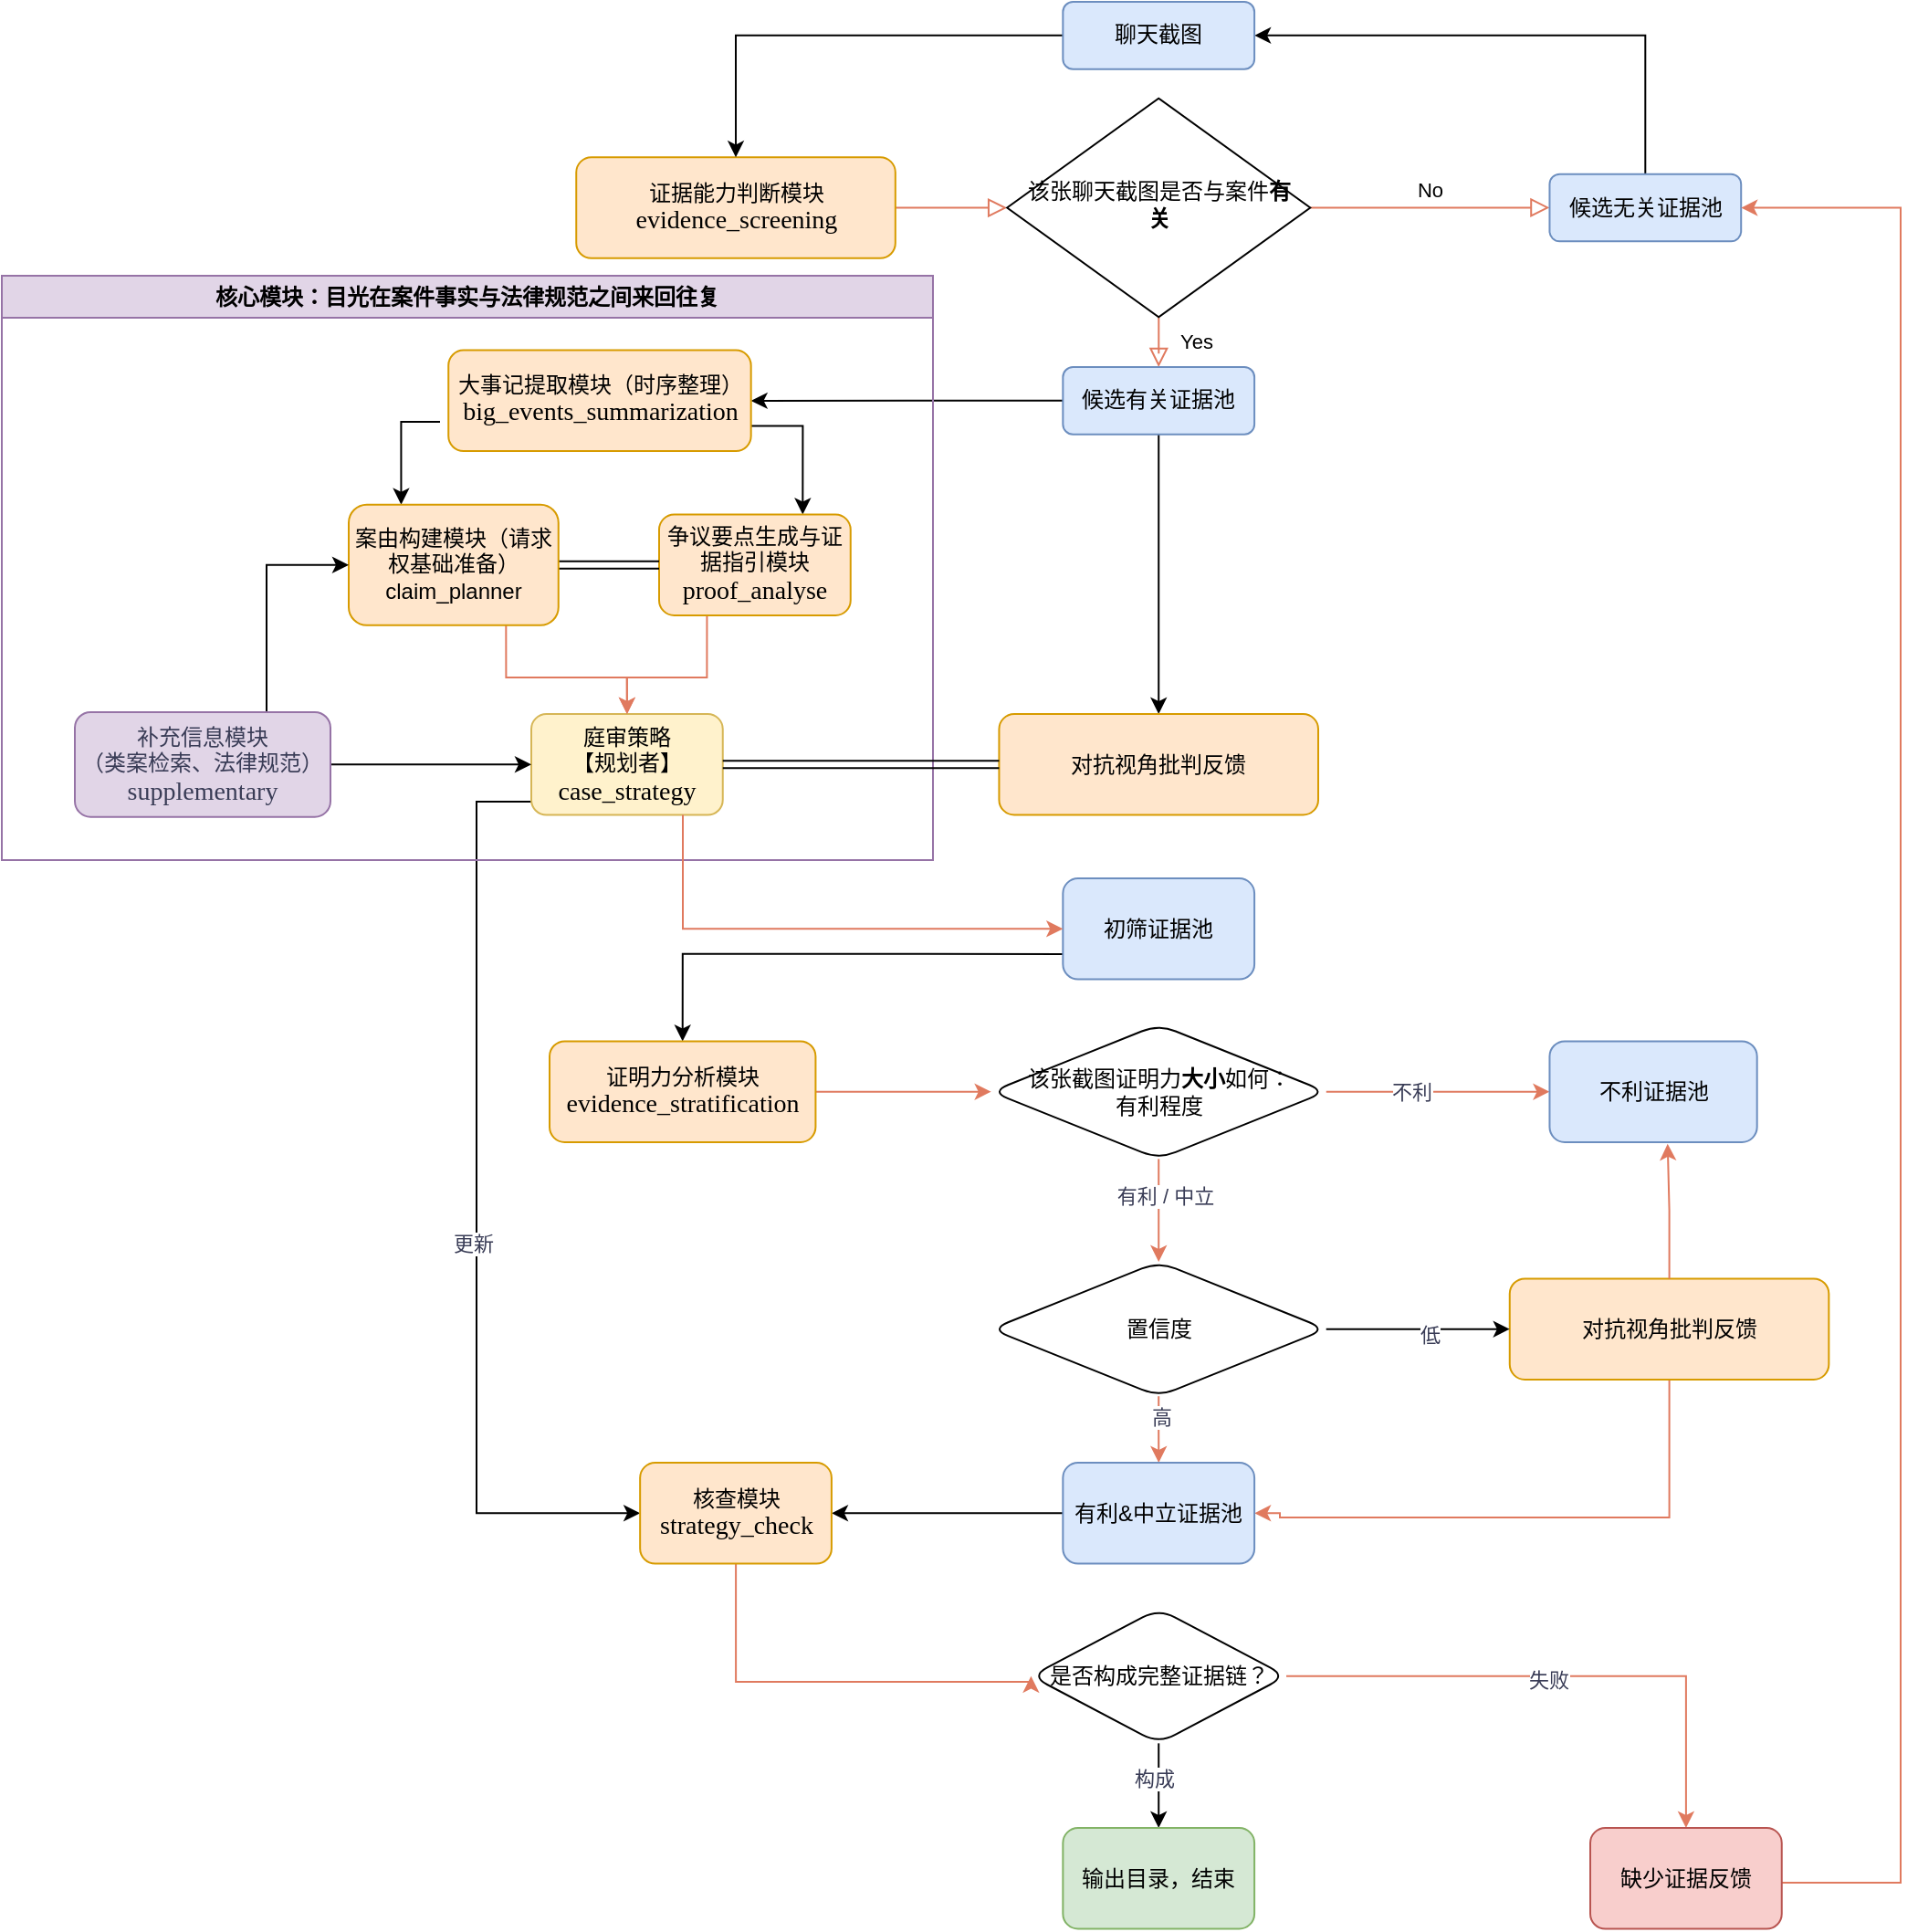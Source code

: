 <mxfile version="26.2.13" pages="2">
  <diagram id="C5RBs43oDa-KdzZeNtuy" name="Page-1">
    <mxGraphModel dx="1602" dy="815" grid="1" gridSize="10" guides="1" tooltips="1" connect="1" arrows="1" fold="1" page="1" pageScale="1" pageWidth="1169" pageHeight="827" math="0" shadow="0">
      <root>
        <mxCell id="WIyWlLk6GJQsqaUBKTNV-0" />
        <mxCell id="WIyWlLk6GJQsqaUBKTNV-1" parent="WIyWlLk6GJQsqaUBKTNV-0" />
        <mxCell id="WIyWlLk6GJQsqaUBKTNV-2" value="" style="rounded=0;html=1;jettySize=auto;orthogonalLoop=1;fontSize=11;endArrow=block;endFill=0;endSize=8;strokeWidth=1;shadow=0;labelBackgroundColor=none;edgeStyle=orthogonalEdgeStyle;strokeColor=#E07A5F;fontColor=default;" parent="WIyWlLk6GJQsqaUBKTNV-1" source="WIyWlLk6GJQsqaUBKTNV-3" target="WIyWlLk6GJQsqaUBKTNV-6" edge="1">
          <mxGeometry relative="1" as="geometry" />
        </mxCell>
        <mxCell id="WIyWlLk6GJQsqaUBKTNV-3" value="证据能力判断模块&lt;div&gt;&lt;span style=&quot;font-size:10.5pt;mso-bidi-font-size:&lt;br/&gt;11.0pt;font-family:&amp;quot;Times New Roman&amp;quot;,serif;mso-fareast-font-family:宋体;&lt;br/&gt;mso-font-kerning:1.0pt;mso-ansi-language:EN-US;mso-fareast-language:ZH-CN;&lt;br/&gt;mso-bidi-language:AR-SA&quot; lang=&quot;EN-US&quot;&gt;evidence_screening&lt;/span&gt;&lt;/div&gt;" style="rounded=1;whiteSpace=wrap;html=1;fontSize=12;glass=0;strokeWidth=1;shadow=0;fillColor=#ffe6cc;strokeColor=#d79b00;labelBackgroundColor=none;" parent="WIyWlLk6GJQsqaUBKTNV-1" vertex="1">
          <mxGeometry x="334.622" y="135.132" width="174.79" height="55.263" as="geometry" />
        </mxCell>
        <mxCell id="WIyWlLk6GJQsqaUBKTNV-4" value="Yes" style="rounded=0;html=1;jettySize=auto;orthogonalLoop=1;fontSize=11;endArrow=block;endFill=0;endSize=8;strokeWidth=1;shadow=0;labelBackgroundColor=none;edgeStyle=orthogonalEdgeStyle;strokeColor=#E07A5F;fontColor=default;entryX=0.5;entryY=0;entryDx=0;entryDy=0;" parent="WIyWlLk6GJQsqaUBKTNV-1" source="WIyWlLk6GJQsqaUBKTNV-6" target="WIyWlLk6GJQsqaUBKTNV-12" edge="1">
          <mxGeometry y="20" relative="1" as="geometry">
            <mxPoint as="offset" />
          </mxGeometry>
        </mxCell>
        <mxCell id="WIyWlLk6GJQsqaUBKTNV-5" value="No" style="edgeStyle=orthogonalEdgeStyle;rounded=0;html=1;jettySize=auto;orthogonalLoop=1;fontSize=11;endArrow=block;endFill=0;endSize=8;strokeWidth=1;shadow=0;labelBackgroundColor=none;strokeColor=#E07A5F;fontColor=default;" parent="WIyWlLk6GJQsqaUBKTNV-1" source="WIyWlLk6GJQsqaUBKTNV-6" target="WIyWlLk6GJQsqaUBKTNV-7" edge="1">
          <mxGeometry y="10" relative="1" as="geometry">
            <mxPoint as="offset" />
          </mxGeometry>
        </mxCell>
        <mxCell id="WIyWlLk6GJQsqaUBKTNV-6" value="该张聊天截图是否与案件&lt;b&gt;有关&lt;/b&gt;" style="rhombus;whiteSpace=wrap;html=1;shadow=0;fontFamily=Helvetica;fontSize=12;align=center;strokeWidth=1;spacing=6;spacingTop=-4;labelBackgroundColor=none;" parent="WIyWlLk6GJQsqaUBKTNV-1" vertex="1">
          <mxGeometry x="570.588" y="102.895" width="166.05" height="119.737" as="geometry" />
        </mxCell>
        <mxCell id="f0hqfs33qwb6-Du-UBK_-54" style="edgeStyle=orthogonalEdgeStyle;rounded=0;orthogonalLoop=1;jettySize=auto;html=1;entryX=1;entryY=0.5;entryDx=0;entryDy=0;fontColor=#393C56;" edge="1" parent="WIyWlLk6GJQsqaUBKTNV-1" source="WIyWlLk6GJQsqaUBKTNV-7" target="f0hqfs33qwb6-Du-UBK_-51">
          <mxGeometry relative="1" as="geometry">
            <Array as="points">
              <mxPoint x="920" y="68" />
            </Array>
          </mxGeometry>
        </mxCell>
        <mxCell id="WIyWlLk6GJQsqaUBKTNV-7" value="候选无关证据池" style="rounded=1;whiteSpace=wrap;html=1;fontSize=12;glass=0;strokeWidth=1;shadow=0;labelBackgroundColor=none;fillColor=#dae8fc;strokeColor=#6c8ebf;" parent="WIyWlLk6GJQsqaUBKTNV-1" vertex="1">
          <mxGeometry x="867.731" y="144.342" width="104.874" height="36.842" as="geometry" />
        </mxCell>
        <mxCell id="f0hqfs33qwb6-Du-UBK_-3" value="" style="edgeStyle=orthogonalEdgeStyle;rounded=0;orthogonalLoop=1;jettySize=auto;html=1;fontColor=#393C56;exitX=0;exitY=0.5;exitDx=0;exitDy=0;" edge="1" parent="WIyWlLk6GJQsqaUBKTNV-1" source="WIyWlLk6GJQsqaUBKTNV-12" target="f0hqfs33qwb6-Du-UBK_-2">
          <mxGeometry relative="1" as="geometry" />
        </mxCell>
        <mxCell id="f0hqfs33qwb6-Du-UBK_-75" style="edgeStyle=orthogonalEdgeStyle;rounded=0;orthogonalLoop=1;jettySize=auto;html=1;exitX=0.5;exitY=1;exitDx=0;exitDy=0;fontColor=#393C56;" edge="1" parent="WIyWlLk6GJQsqaUBKTNV-1" source="WIyWlLk6GJQsqaUBKTNV-12" target="f0hqfs33qwb6-Du-UBK_-70">
          <mxGeometry relative="1" as="geometry" />
        </mxCell>
        <mxCell id="WIyWlLk6GJQsqaUBKTNV-12" value="候选有关证据池" style="rounded=1;whiteSpace=wrap;html=1;fontSize=12;glass=0;strokeWidth=1;shadow=0;labelBackgroundColor=none;fillColor=#dae8fc;strokeColor=#6c8ebf;" parent="WIyWlLk6GJQsqaUBKTNV-1" vertex="1">
          <mxGeometry x="601.176" y="250.005" width="104.874" height="36.842" as="geometry" />
        </mxCell>
        <mxCell id="f0hqfs33qwb6-Du-UBK_-38" style="edgeStyle=orthogonalEdgeStyle;rounded=0;orthogonalLoop=1;jettySize=auto;html=1;entryX=0;entryY=0.5;entryDx=0;entryDy=0;fontColor=#393C56;" edge="1" parent="WIyWlLk6GJQsqaUBKTNV-1" source="f0hqfs33qwb6-Du-UBK_-4" target="f0hqfs33qwb6-Du-UBK_-28">
          <mxGeometry relative="1" as="geometry">
            <Array as="points">
              <mxPoint x="280" y="488" />
              <mxPoint x="280" y="878" />
            </Array>
          </mxGeometry>
        </mxCell>
        <mxCell id="f0hqfs33qwb6-Du-UBK_-39" value="更新" style="edgeLabel;html=1;align=center;verticalAlign=middle;resizable=1;points=[];strokeColor=#E07A5F;fontColor=#393C56;fillColor=#F2CC8F;movable=1;rotatable=1;deletable=1;editable=1;locked=0;connectable=1;" vertex="1" connectable="0" parent="f0hqfs33qwb6-Du-UBK_-38">
          <mxGeometry x="0.068" y="-2" relative="1" as="geometry">
            <mxPoint as="offset" />
          </mxGeometry>
        </mxCell>
        <mxCell id="f0hqfs33qwb6-Du-UBK_-80" style="edgeStyle=orthogonalEdgeStyle;rounded=0;orthogonalLoop=1;jettySize=auto;html=1;exitX=0;exitY=0.75;exitDx=0;exitDy=0;entryX=0.5;entryY=0;entryDx=0;entryDy=0;fontColor=#393C56;" edge="1" parent="WIyWlLk6GJQsqaUBKTNV-1" source="f0hqfs33qwb6-Du-UBK_-8" target="f0hqfs33qwb6-Du-UBK_-10">
          <mxGeometry relative="1" as="geometry" />
        </mxCell>
        <mxCell id="f0hqfs33qwb6-Du-UBK_-8" value="初筛证据池" style="whiteSpace=wrap;html=1;fillColor=#dae8fc;strokeColor=#6c8ebf;rounded=1;glass=0;strokeWidth=1;shadow=0;labelBackgroundColor=none;" vertex="1" parent="WIyWlLk6GJQsqaUBKTNV-1">
          <mxGeometry x="601.177" y="530.001" width="104.874" height="55.263" as="geometry" />
        </mxCell>
        <mxCell id="f0hqfs33qwb6-Du-UBK_-50" style="edgeStyle=orthogonalEdgeStyle;rounded=0;orthogonalLoop=1;jettySize=auto;html=1;entryX=1;entryY=0.5;entryDx=0;entryDy=0;strokeColor=#E07A5F;fontColor=#393C56;fillColor=#F2CC8F;" edge="1" parent="WIyWlLk6GJQsqaUBKTNV-1" source="f0hqfs33qwb6-Du-UBK_-31" target="WIyWlLk6GJQsqaUBKTNV-7">
          <mxGeometry relative="1" as="geometry">
            <Array as="points">
              <mxPoint x="1060" y="1080" />
              <mxPoint x="1060" y="163" />
            </Array>
          </mxGeometry>
        </mxCell>
        <mxCell id="f0hqfs33qwb6-Du-UBK_-52" style="edgeStyle=orthogonalEdgeStyle;rounded=0;orthogonalLoop=1;jettySize=auto;html=1;entryX=0.5;entryY=0;entryDx=0;entryDy=0;fontColor=#393C56;" edge="1" parent="WIyWlLk6GJQsqaUBKTNV-1" source="f0hqfs33qwb6-Du-UBK_-51" target="WIyWlLk6GJQsqaUBKTNV-3">
          <mxGeometry relative="1" as="geometry" />
        </mxCell>
        <mxCell id="f0hqfs33qwb6-Du-UBK_-51" value="聊天截图" style="rounded=1;whiteSpace=wrap;html=1;fontSize=12;glass=0;strokeWidth=1;shadow=0;labelBackgroundColor=none;fillColor=#dae8fc;strokeColor=#6c8ebf;" vertex="1" parent="WIyWlLk6GJQsqaUBKTNV-1">
          <mxGeometry x="601.176" y="50" width="104.874" height="36.842" as="geometry" />
        </mxCell>
        <mxCell id="f0hqfs33qwb6-Du-UBK_-57" value="核心模块：目光在案件事实与法律规范之间来回往复" style="swimlane;whiteSpace=wrap;html=1;strokeColor=#9673a6;fillColor=#e1d5e7;" vertex="1" parent="WIyWlLk6GJQsqaUBKTNV-1">
          <mxGeometry x="20" y="200" width="510" height="320" as="geometry" />
        </mxCell>
        <mxCell id="f0hqfs33qwb6-Du-UBK_-64" style="edgeStyle=orthogonalEdgeStyle;rounded=0;orthogonalLoop=1;jettySize=auto;html=1;exitX=1;exitY=0.75;exitDx=0;exitDy=0;entryX=0.75;entryY=0;entryDx=0;entryDy=0;fontColor=#393C56;" edge="1" parent="f0hqfs33qwb6-Du-UBK_-57" source="f0hqfs33qwb6-Du-UBK_-2" target="f0hqfs33qwb6-Du-UBK_-60">
          <mxGeometry relative="1" as="geometry" />
        </mxCell>
        <mxCell id="f0hqfs33qwb6-Du-UBK_-2" value="大事记提取模块（时序整理）&lt;div&gt;&lt;span style=&quot;font-size:10.5pt;mso-bidi-font-size:&lt;br/&gt;11.0pt;font-family:&amp;quot;Times New Roman&amp;quot;,serif;mso-fareast-font-family:宋体;&lt;br/&gt;mso-font-kerning:1.0pt;mso-ansi-language:EN-US;mso-fareast-language:ZH-CN;&lt;br/&gt;mso-bidi-language:AR-SA&quot; lang=&quot;EN-US&quot;&gt;big_events_summarization&lt;/span&gt;&lt;/div&gt;" style="whiteSpace=wrap;html=1;fillColor=#ffe6cc;strokeColor=#d79b00;rounded=1;glass=0;strokeWidth=1;shadow=0;labelBackgroundColor=none;" vertex="1" parent="f0hqfs33qwb6-Du-UBK_-57">
          <mxGeometry x="244.62" y="40.8" width="165.71" height="55.26" as="geometry" />
        </mxCell>
        <mxCell id="f0hqfs33qwb6-Du-UBK_-4" value="庭审策略&lt;div&gt;【规划者】&lt;/div&gt;&lt;div&gt;&lt;span style=&quot;font-family: &amp;quot;Times New Roman&amp;quot;, serif; font-size: 14px;&quot;&gt;case_strategy&lt;/span&gt;&lt;/div&gt;" style="whiteSpace=wrap;html=1;fillColor=#fff2cc;strokeColor=#d6b656;rounded=1;glass=0;strokeWidth=1;shadow=0;labelBackgroundColor=none;" vertex="1" parent="f0hqfs33qwb6-Du-UBK_-57">
          <mxGeometry x="290.0" y="240.001" width="104.874" height="55.263" as="geometry" />
        </mxCell>
        <mxCell id="f0hqfs33qwb6-Du-UBK_-5" value="" style="edgeStyle=orthogonalEdgeStyle;rounded=0;orthogonalLoop=1;jettySize=auto;html=1;fontColor=#393C56;entryX=0.25;entryY=0;entryDx=0;entryDy=0;" edge="1" parent="f0hqfs33qwb6-Du-UBK_-57" target="f0hqfs33qwb6-Du-UBK_-61">
          <mxGeometry relative="1" as="geometry">
            <mxPoint x="240" y="80" as="sourcePoint" />
            <mxPoint x="220" y="120" as="targetPoint" />
            <Array as="points">
              <mxPoint x="219" y="80" />
            </Array>
          </mxGeometry>
        </mxCell>
        <mxCell id="f0hqfs33qwb6-Du-UBK_-67" style="edgeStyle=orthogonalEdgeStyle;rounded=0;orthogonalLoop=1;jettySize=auto;html=1;exitX=0.25;exitY=1;exitDx=0;exitDy=0;strokeColor=#E07A5F;fontColor=#393C56;fillColor=#F2CC8F;entryX=0.5;entryY=0;entryDx=0;entryDy=0;" edge="1" parent="f0hqfs33qwb6-Du-UBK_-57" source="f0hqfs33qwb6-Du-UBK_-60" target="f0hqfs33qwb6-Du-UBK_-4">
          <mxGeometry relative="1" as="geometry">
            <mxPoint x="400" y="240" as="targetPoint" />
            <Array as="points">
              <mxPoint x="386" y="220" />
              <mxPoint x="342" y="220" />
            </Array>
          </mxGeometry>
        </mxCell>
        <mxCell id="f0hqfs33qwb6-Du-UBK_-60" value="&lt;p data-pm-slice=&quot;1 1 []&quot;&gt;争议要点生成与证据指引模块&lt;span style=&quot;font-family: &amp;quot;Times New Roman&amp;quot;, serif; font-size: 10.5pt; background-color: transparent; color: light-dark(rgb(0, 0, 0), rgb(255, 255, 255));&quot;&gt;proof_analyse&lt;/span&gt;&lt;/p&gt;" style="whiteSpace=wrap;html=1;fillColor=#ffe6cc;strokeColor=#d79b00;rounded=1;glass=0;strokeWidth=1;shadow=0;labelBackgroundColor=none;" vertex="1" parent="f0hqfs33qwb6-Du-UBK_-57">
          <mxGeometry x="360.0" y="130.741" width="104.874" height="55.263" as="geometry" />
        </mxCell>
        <mxCell id="f0hqfs33qwb6-Du-UBK_-65" style="edgeStyle=orthogonalEdgeStyle;rounded=0;orthogonalLoop=1;jettySize=auto;html=1;entryX=0;entryY=0.5;entryDx=0;entryDy=0;fontColor=#393C56;shape=link;endArrow=block;" edge="1" parent="f0hqfs33qwb6-Du-UBK_-57" source="f0hqfs33qwb6-Du-UBK_-61" target="f0hqfs33qwb6-Du-UBK_-60">
          <mxGeometry relative="1" as="geometry" />
        </mxCell>
        <mxCell id="f0hqfs33qwb6-Du-UBK_-66" style="edgeStyle=orthogonalEdgeStyle;rounded=0;orthogonalLoop=1;jettySize=auto;html=1;exitX=0.75;exitY=1;exitDx=0;exitDy=0;entryX=0.5;entryY=0;entryDx=0;entryDy=0;strokeColor=#E07A5F;fontColor=#393C56;fillColor=#F2CC8F;" edge="1" parent="f0hqfs33qwb6-Du-UBK_-57" source="f0hqfs33qwb6-Du-UBK_-61" target="f0hqfs33qwb6-Du-UBK_-4">
          <mxGeometry relative="1" as="geometry">
            <Array as="points">
              <mxPoint x="276" y="220" />
              <mxPoint x="342" y="220" />
            </Array>
          </mxGeometry>
        </mxCell>
        <mxCell id="f0hqfs33qwb6-Du-UBK_-61" value="案由构建模块（请求权基础准备）&lt;div&gt;claim_planner&lt;/div&gt;" style="whiteSpace=wrap;html=1;fillColor=#ffe6cc;strokeColor=#d79b00;rounded=1;glass=0;strokeWidth=1;shadow=0;labelBackgroundColor=none;" vertex="1" parent="f0hqfs33qwb6-Du-UBK_-57">
          <mxGeometry x="190" y="125.37" width="114.87" height="66" as="geometry" />
        </mxCell>
        <mxCell id="f0hqfs33qwb6-Du-UBK_-69" style="edgeStyle=orthogonalEdgeStyle;rounded=0;orthogonalLoop=1;jettySize=auto;html=1;exitX=0.75;exitY=0;exitDx=0;exitDy=0;entryX=0;entryY=0.5;entryDx=0;entryDy=0;fontColor=#393C56;" edge="1" parent="f0hqfs33qwb6-Du-UBK_-57" source="f0hqfs33qwb6-Du-UBK_-48" target="f0hqfs33qwb6-Du-UBK_-61">
          <mxGeometry relative="1" as="geometry" />
        </mxCell>
        <mxCell id="f0hqfs33qwb6-Du-UBK_-93" style="edgeStyle=orthogonalEdgeStyle;rounded=0;orthogonalLoop=1;jettySize=auto;html=1;exitX=1;exitY=0.5;exitDx=0;exitDy=0;entryX=0;entryY=0.5;entryDx=0;entryDy=0;fontColor=#393C56;" edge="1" parent="f0hqfs33qwb6-Du-UBK_-57" source="f0hqfs33qwb6-Du-UBK_-48" target="f0hqfs33qwb6-Du-UBK_-4">
          <mxGeometry relative="1" as="geometry" />
        </mxCell>
        <mxCell id="f0hqfs33qwb6-Du-UBK_-48" value="&lt;span style=&quot;color: rgb(57, 60, 86); text-wrap-mode: nowrap;&quot;&gt;补充信息模块&lt;/span&gt;&lt;div&gt;&lt;span style=&quot;color: rgb(57, 60, 86); text-wrap-mode: nowrap;&quot;&gt;（类案检索、法律规范）&lt;/span&gt;&lt;div style=&quot;color: rgb(57, 60, 86); text-wrap-mode: nowrap;&quot;&gt;&lt;span style=&quot;font-size: 10.5pt; font-family: &amp;quot;Times New Roman&amp;quot;, serif;&quot; lang=&quot;EN-US&quot;&gt;supplementary&lt;/span&gt;&lt;/div&gt;&lt;/div&gt;" style="rounded=1;whiteSpace=wrap;html=1;fontSize=12;glass=0;strokeWidth=1;shadow=0;fillColor=#e1d5e7;strokeColor=#9673a6;labelBackgroundColor=none;" vertex="1" parent="f0hqfs33qwb6-Du-UBK_-57">
          <mxGeometry x="40" y="238.95" width="140" height="57.37" as="geometry" />
        </mxCell>
        <mxCell id="f0hqfs33qwb6-Du-UBK_-42" style="edgeStyle=orthogonalEdgeStyle;rounded=0;orthogonalLoop=1;jettySize=auto;html=1;strokeColor=#E07A5F;fontColor=#393C56;fillColor=#F2CC8F;entryX=1;entryY=0.5;entryDx=0;entryDy=0;movable=1;resizable=1;rotatable=1;deletable=1;editable=1;locked=0;connectable=1;" edge="1" parent="WIyWlLk6GJQsqaUBKTNV-1" source="f0hqfs33qwb6-Du-UBK_-0" target="f0hqfs33qwb6-Du-UBK_-20">
          <mxGeometry relative="1" as="geometry">
            <mxPoint x="740" y="878" as="targetPoint" />
            <Array as="points">
              <mxPoint x="933" y="880" />
              <mxPoint x="720" y="880" />
              <mxPoint x="720" y="878" />
            </Array>
          </mxGeometry>
        </mxCell>
        <mxCell id="f0hqfs33qwb6-Du-UBK_-0" value="对抗视角批判反馈" style="rounded=1;whiteSpace=wrap;html=1;fontSize=12;glass=0;strokeWidth=1;shadow=0;fillColor=#ffe6cc;strokeColor=#d79b00;labelBackgroundColor=none;movable=1;resizable=1;rotatable=1;deletable=1;editable=1;locked=0;connectable=1;" vertex="1" parent="WIyWlLk6GJQsqaUBKTNV-1">
          <mxGeometry x="845.882" y="749.207" width="174.79" height="55.263" as="geometry" />
        </mxCell>
        <mxCell id="f0hqfs33qwb6-Du-UBK_-13" value="" style="edgeStyle=orthogonalEdgeStyle;rounded=0;orthogonalLoop=1;jettySize=auto;html=1;strokeColor=#E07A5F;fontColor=#393C56;fillColor=#F2CC8F;movable=1;resizable=1;rotatable=1;deletable=1;editable=1;locked=0;connectable=1;" edge="1" parent="WIyWlLk6GJQsqaUBKTNV-1" source="f0hqfs33qwb6-Du-UBK_-10" target="f0hqfs33qwb6-Du-UBK_-12">
          <mxGeometry relative="1" as="geometry" />
        </mxCell>
        <mxCell id="f0hqfs33qwb6-Du-UBK_-10" value="证明力分析模块&lt;div&gt;&lt;span style=&quot;font-size:10.5pt;mso-bidi-font-size:&lt;br/&gt;11.0pt;font-family:&amp;quot;Times New Roman&amp;quot;,serif;mso-fareast-font-family:宋体;&lt;br/&gt;mso-font-kerning:1.0pt;mso-ansi-language:EN-US;mso-fareast-language:ZH-CN;&lt;br/&gt;mso-bidi-language:AR-SA&quot; lang=&quot;EN-US&quot;&gt;evidence_stratification&lt;/span&gt;&lt;/div&gt;" style="whiteSpace=wrap;html=1;fillColor=#ffe6cc;strokeColor=#d79b00;rounded=1;glass=0;strokeWidth=1;shadow=0;labelBackgroundColor=none;movable=1;resizable=1;rotatable=1;deletable=1;editable=1;locked=0;connectable=1;" vertex="1" parent="WIyWlLk6GJQsqaUBKTNV-1">
          <mxGeometry x="320" y="619.21" width="145.71" height="55.26" as="geometry" />
        </mxCell>
        <mxCell id="f0hqfs33qwb6-Du-UBK_-15" value="" style="edgeStyle=orthogonalEdgeStyle;rounded=0;orthogonalLoop=1;jettySize=auto;html=1;strokeColor=#E07A5F;fontColor=#393C56;fillColor=#F2CC8F;movable=1;resizable=1;rotatable=1;deletable=1;editable=1;locked=0;connectable=1;" edge="1" parent="WIyWlLk6GJQsqaUBKTNV-1" source="f0hqfs33qwb6-Du-UBK_-12" target="f0hqfs33qwb6-Du-UBK_-14">
          <mxGeometry relative="1" as="geometry" />
        </mxCell>
        <mxCell id="f0hqfs33qwb6-Du-UBK_-16" value="有利 / 中立" style="edgeLabel;html=1;align=center;verticalAlign=middle;resizable=1;points=[];strokeColor=#E07A5F;fontColor=#393C56;fillColor=#F2CC8F;movable=1;rotatable=1;deletable=1;editable=1;locked=0;connectable=1;" vertex="1" connectable="0" parent="f0hqfs33qwb6-Du-UBK_-15">
          <mxGeometry x="-0.283" y="3" relative="1" as="geometry">
            <mxPoint as="offset" />
          </mxGeometry>
        </mxCell>
        <mxCell id="f0hqfs33qwb6-Du-UBK_-18" value="" style="edgeStyle=orthogonalEdgeStyle;rounded=0;orthogonalLoop=1;jettySize=auto;html=1;strokeColor=#E07A5F;fontColor=#393C56;fillColor=#F2CC8F;movable=1;resizable=1;rotatable=1;deletable=1;editable=1;locked=0;connectable=1;" edge="1" parent="WIyWlLk6GJQsqaUBKTNV-1" source="f0hqfs33qwb6-Du-UBK_-12" target="f0hqfs33qwb6-Du-UBK_-17">
          <mxGeometry relative="1" as="geometry" />
        </mxCell>
        <mxCell id="f0hqfs33qwb6-Du-UBK_-19" value="不利" style="edgeLabel;html=1;align=center;verticalAlign=middle;resizable=1;points=[];strokeColor=#E07A5F;fontColor=#393C56;fillColor=#F2CC8F;movable=1;rotatable=1;deletable=1;editable=1;locked=0;connectable=1;" vertex="1" connectable="0" parent="f0hqfs33qwb6-Du-UBK_-18">
          <mxGeometry x="-0.237" relative="1" as="geometry">
            <mxPoint as="offset" />
          </mxGeometry>
        </mxCell>
        <mxCell id="f0hqfs33qwb6-Du-UBK_-12" value="该张截图证明力&lt;b&gt;大小&lt;/b&gt;如何：&lt;div&gt;有利程度&lt;/div&gt;" style="rhombus;whiteSpace=wrap;html=1;rounded=1;glass=0;strokeWidth=1;shadow=0;labelBackgroundColor=none;movable=1;resizable=1;rotatable=1;deletable=1;editable=1;locked=0;connectable=1;" vertex="1" parent="WIyWlLk6GJQsqaUBKTNV-1">
          <mxGeometry x="561.849" y="609.998" width="183.529" height="73.684" as="geometry" />
        </mxCell>
        <mxCell id="f0hqfs33qwb6-Du-UBK_-23" style="edgeStyle=orthogonalEdgeStyle;rounded=0;orthogonalLoop=1;jettySize=auto;html=1;entryX=0;entryY=0.5;entryDx=0;entryDy=0;fontColor=#393C56;movable=1;resizable=1;rotatable=1;deletable=1;editable=1;locked=0;connectable=1;" edge="1" parent="WIyWlLk6GJQsqaUBKTNV-1" source="f0hqfs33qwb6-Du-UBK_-14" target="f0hqfs33qwb6-Du-UBK_-0">
          <mxGeometry relative="1" as="geometry" />
        </mxCell>
        <mxCell id="f0hqfs33qwb6-Du-UBK_-24" value="低" style="edgeLabel;html=1;align=center;verticalAlign=middle;resizable=1;points=[];strokeColor=#E07A5F;fontColor=#393C56;fillColor=#F2CC8F;movable=1;rotatable=1;deletable=1;editable=1;locked=0;connectable=1;" vertex="1" connectable="0" parent="f0hqfs33qwb6-Du-UBK_-23">
          <mxGeometry x="0.121" y="-3" relative="1" as="geometry">
            <mxPoint as="offset" />
          </mxGeometry>
        </mxCell>
        <mxCell id="f0hqfs33qwb6-Du-UBK_-40" style="edgeStyle=orthogonalEdgeStyle;rounded=0;orthogonalLoop=1;jettySize=auto;html=1;strokeColor=#E07A5F;fontColor=#393C56;fillColor=#F2CC8F;exitX=0.5;exitY=1;exitDx=0;exitDy=0;movable=1;resizable=1;rotatable=1;deletable=1;editable=1;locked=0;connectable=1;" edge="1" parent="WIyWlLk6GJQsqaUBKTNV-1" source="f0hqfs33qwb6-Du-UBK_-14" target="f0hqfs33qwb6-Du-UBK_-20">
          <mxGeometry relative="1" as="geometry" />
        </mxCell>
        <mxCell id="f0hqfs33qwb6-Du-UBK_-41" value="高" style="edgeLabel;html=1;align=center;verticalAlign=middle;resizable=1;points=[];strokeColor=#E07A5F;fontColor=#393C56;fillColor=#F2CC8F;movable=1;rotatable=1;deletable=1;editable=1;locked=0;connectable=1;" vertex="1" connectable="0" parent="f0hqfs33qwb6-Du-UBK_-40">
          <mxGeometry x="-0.389" y="1" relative="1" as="geometry">
            <mxPoint as="offset" />
          </mxGeometry>
        </mxCell>
        <mxCell id="f0hqfs33qwb6-Du-UBK_-14" value="置信度" style="rhombus;whiteSpace=wrap;html=1;rounded=1;glass=0;strokeWidth=1;shadow=0;labelBackgroundColor=none;movable=1;resizable=1;rotatable=1;deletable=1;editable=1;locked=0;connectable=1;" vertex="1" parent="WIyWlLk6GJQsqaUBKTNV-1">
          <mxGeometry x="561.849" y="739.996" width="183.529" height="73.684" as="geometry" />
        </mxCell>
        <mxCell id="f0hqfs33qwb6-Du-UBK_-17" value="不利证据池" style="whiteSpace=wrap;html=1;rounded=1;glass=0;strokeWidth=1;shadow=0;labelBackgroundColor=none;fillColor=#dae8fc;strokeColor=#6c8ebf;movable=1;resizable=1;rotatable=1;deletable=1;editable=1;locked=0;connectable=1;" vertex="1" parent="WIyWlLk6GJQsqaUBKTNV-1">
          <mxGeometry x="867.731" y="619.208" width="113.613" height="55.263" as="geometry" />
        </mxCell>
        <mxCell id="f0hqfs33qwb6-Du-UBK_-45" style="edgeStyle=orthogonalEdgeStyle;rounded=0;orthogonalLoop=1;jettySize=auto;html=1;fontColor=#393C56;entryX=1;entryY=0.5;entryDx=0;entryDy=0;movable=1;resizable=1;rotatable=1;deletable=1;editable=1;locked=0;connectable=1;" edge="1" parent="WIyWlLk6GJQsqaUBKTNV-1" source="f0hqfs33qwb6-Du-UBK_-20" target="f0hqfs33qwb6-Du-UBK_-28">
          <mxGeometry relative="1" as="geometry">
            <Array as="points" />
          </mxGeometry>
        </mxCell>
        <mxCell id="f0hqfs33qwb6-Du-UBK_-20" value="有利&amp;amp;中立证据池" style="whiteSpace=wrap;html=1;rounded=1;glass=0;strokeWidth=1;shadow=0;labelBackgroundColor=none;fillColor=#dae8fc;strokeColor=#6c8ebf;movable=1;resizable=1;rotatable=1;deletable=1;editable=1;locked=0;connectable=1;" vertex="1" parent="WIyWlLk6GJQsqaUBKTNV-1">
          <mxGeometry x="601.177" y="850.004" width="104.874" height="55.263" as="geometry" />
        </mxCell>
        <mxCell id="f0hqfs33qwb6-Du-UBK_-30" value="" style="edgeStyle=orthogonalEdgeStyle;rounded=0;orthogonalLoop=1;jettySize=auto;html=1;strokeColor=#E07A5F;fontColor=#393C56;fillColor=#F2CC8F;entryX=0;entryY=0.5;entryDx=0;entryDy=0;movable=1;resizable=1;rotatable=1;deletable=1;editable=1;locked=0;connectable=1;" edge="1" parent="WIyWlLk6GJQsqaUBKTNV-1" source="f0hqfs33qwb6-Du-UBK_-28" target="f0hqfs33qwb6-Du-UBK_-29">
          <mxGeometry relative="1" as="geometry">
            <Array as="points">
              <mxPoint x="422" y="970" />
              <mxPoint x="584" y="970" />
            </Array>
          </mxGeometry>
        </mxCell>
        <mxCell id="f0hqfs33qwb6-Du-UBK_-28" value="核查模块&lt;div&gt;&lt;span style=&quot;font-size:10.5pt;mso-bidi-font-size:&lt;br/&gt;11.0pt;font-family:&amp;quot;Times New Roman&amp;quot;,serif;mso-fareast-font-family:宋体;&lt;br/&gt;mso-font-kerning:1.0pt;mso-ansi-language:EN-US;mso-fareast-language:ZH-CN;&lt;br/&gt;mso-bidi-language:AR-SA&quot; lang=&quot;EN-US&quot;&gt;strategy_check&lt;/span&gt;&lt;/div&gt;" style="whiteSpace=wrap;html=1;fillColor=#ffe6cc;strokeColor=#d79b00;rounded=1;glass=0;strokeWidth=1;shadow=0;labelBackgroundColor=none;movable=1;resizable=1;rotatable=1;deletable=1;editable=1;locked=0;connectable=1;" vertex="1" parent="WIyWlLk6GJQsqaUBKTNV-1">
          <mxGeometry x="369.58" y="850.004" width="104.874" height="55.263" as="geometry" />
        </mxCell>
        <mxCell id="f0hqfs33qwb6-Du-UBK_-32" value="" style="edgeStyle=orthogonalEdgeStyle;rounded=0;orthogonalLoop=1;jettySize=auto;html=1;strokeColor=#E07A5F;fontColor=#393C56;fillColor=#F2CC8F;movable=1;resizable=1;rotatable=1;deletable=1;editable=1;locked=0;connectable=1;" edge="1" parent="WIyWlLk6GJQsqaUBKTNV-1" source="f0hqfs33qwb6-Du-UBK_-29" target="f0hqfs33qwb6-Du-UBK_-31">
          <mxGeometry relative="1" as="geometry" />
        </mxCell>
        <mxCell id="f0hqfs33qwb6-Du-UBK_-33" value="失败" style="edgeLabel;html=1;align=center;verticalAlign=middle;resizable=1;points=[];strokeColor=#E07A5F;fontColor=#393C56;fillColor=#F2CC8F;movable=1;rotatable=1;deletable=1;editable=1;locked=0;connectable=1;" vertex="1" connectable="0" parent="f0hqfs33qwb6-Du-UBK_-32">
          <mxGeometry x="-0.053" y="-2" relative="1" as="geometry">
            <mxPoint as="offset" />
          </mxGeometry>
        </mxCell>
        <mxCell id="f0hqfs33qwb6-Du-UBK_-35" value="" style="edgeStyle=orthogonalEdgeStyle;rounded=0;orthogonalLoop=1;jettySize=auto;html=1;fontColor=#393C56;entryX=0.5;entryY=0;entryDx=0;entryDy=0;movable=1;resizable=1;rotatable=1;deletable=1;editable=1;locked=0;connectable=1;" edge="1" parent="WIyWlLk6GJQsqaUBKTNV-1" source="f0hqfs33qwb6-Du-UBK_-29" target="f0hqfs33qwb6-Du-UBK_-34">
          <mxGeometry relative="1" as="geometry">
            <Array as="points" />
          </mxGeometry>
        </mxCell>
        <mxCell id="f0hqfs33qwb6-Du-UBK_-36" value="构成" style="edgeLabel;html=1;align=center;verticalAlign=middle;resizable=1;points=[];strokeColor=#E07A5F;fontColor=#393C56;fillColor=#F2CC8F;movable=1;rotatable=1;deletable=1;editable=1;locked=0;connectable=1;" vertex="1" connectable="0" parent="f0hqfs33qwb6-Du-UBK_-35">
          <mxGeometry x="-0.156" y="-3" relative="1" as="geometry">
            <mxPoint as="offset" />
          </mxGeometry>
        </mxCell>
        <mxCell id="f0hqfs33qwb6-Du-UBK_-29" value="是否构成完整证据链？" style="rhombus;whiteSpace=wrap;html=1;rounded=1;glass=0;strokeWidth=1;shadow=0;labelBackgroundColor=none;movable=1;resizable=1;rotatable=1;deletable=1;editable=1;locked=0;connectable=1;" vertex="1" parent="WIyWlLk6GJQsqaUBKTNV-1">
          <mxGeometry x="583.697" y="929.998" width="139.832" height="73.684" as="geometry" />
        </mxCell>
        <mxCell id="f0hqfs33qwb6-Du-UBK_-31" value="缺少证据反馈" style="whiteSpace=wrap;html=1;fillColor=#f8cecc;strokeColor=#b85450;rounded=1;glass=0;strokeWidth=1;shadow=0;labelBackgroundColor=none;movable=1;resizable=1;rotatable=1;deletable=1;editable=1;locked=0;connectable=1;" vertex="1" parent="WIyWlLk6GJQsqaUBKTNV-1">
          <mxGeometry x="890.0" y="1049.999" width="104.874" height="55.263" as="geometry" />
        </mxCell>
        <mxCell id="f0hqfs33qwb6-Du-UBK_-34" value="输出目录，结束" style="whiteSpace=wrap;html=1;fillColor=#d5e8d4;strokeColor=#82b366;rounded=1;glass=0;strokeWidth=1;shadow=0;labelBackgroundColor=none;movable=1;resizable=1;rotatable=1;deletable=1;editable=1;locked=0;connectable=1;" vertex="1" parent="WIyWlLk6GJQsqaUBKTNV-1">
          <mxGeometry x="601.176" y="1049.997" width="104.874" height="55.263" as="geometry" />
        </mxCell>
        <mxCell id="f0hqfs33qwb6-Du-UBK_-43" style="edgeStyle=orthogonalEdgeStyle;rounded=0;orthogonalLoop=1;jettySize=auto;html=1;entryX=0.569;entryY=1.017;entryDx=0;entryDy=0;entryPerimeter=0;strokeColor=#E07A5F;fontColor=#393C56;fillColor=#F2CC8F;movable=1;resizable=1;rotatable=1;deletable=1;editable=1;locked=0;connectable=1;" edge="1" parent="WIyWlLk6GJQsqaUBKTNV-1" source="f0hqfs33qwb6-Du-UBK_-0" target="f0hqfs33qwb6-Du-UBK_-17">
          <mxGeometry relative="1" as="geometry" />
        </mxCell>
        <mxCell id="f0hqfs33qwb6-Du-UBK_-70" value="对抗视角批判反馈" style="rounded=1;whiteSpace=wrap;html=1;fontSize=12;glass=0;strokeWidth=1;shadow=0;fillColor=#ffe6cc;strokeColor=#d79b00;labelBackgroundColor=none;movable=1;resizable=1;rotatable=1;deletable=1;editable=1;locked=0;connectable=1;" vertex="1" parent="WIyWlLk6GJQsqaUBKTNV-1">
          <mxGeometry x="566.222" y="439.997" width="174.79" height="55.263" as="geometry" />
        </mxCell>
        <mxCell id="f0hqfs33qwb6-Du-UBK_-78" style="edgeStyle=orthogonalEdgeStyle;rounded=0;orthogonalLoop=1;jettySize=auto;html=1;exitX=1;exitY=0.5;exitDx=0;exitDy=0;entryX=0;entryY=0.5;entryDx=0;entryDy=0;fontColor=#393C56;shape=link;" edge="1" parent="WIyWlLk6GJQsqaUBKTNV-1" source="f0hqfs33qwb6-Du-UBK_-4" target="f0hqfs33qwb6-Du-UBK_-70">
          <mxGeometry relative="1" as="geometry" />
        </mxCell>
        <mxCell id="f0hqfs33qwb6-Du-UBK_-79" style="edgeStyle=orthogonalEdgeStyle;rounded=0;orthogonalLoop=1;jettySize=auto;html=1;entryX=0;entryY=0.5;entryDx=0;entryDy=0;strokeColor=#E07A5F;fontColor=#393C56;fillColor=#F2CC8F;" edge="1" parent="WIyWlLk6GJQsqaUBKTNV-1" source="f0hqfs33qwb6-Du-UBK_-4" target="f0hqfs33qwb6-Du-UBK_-8">
          <mxGeometry relative="1" as="geometry">
            <Array as="points">
              <mxPoint x="393" y="558" />
            </Array>
          </mxGeometry>
        </mxCell>
      </root>
    </mxGraphModel>
  </diagram>
  <diagram id="4xeyHX0J2MRqxxhU3FGY" name="第 2 页">
    <mxGraphModel grid="1" page="1" gridSize="10" guides="1" tooltips="1" connect="1" arrows="1" fold="1" pageScale="1" pageWidth="1169" pageHeight="827" math="0" shadow="0">
      <root>
        <mxCell id="0" />
        <mxCell id="1" parent="0" />
      </root>
    </mxGraphModel>
  </diagram>
</mxfile>
